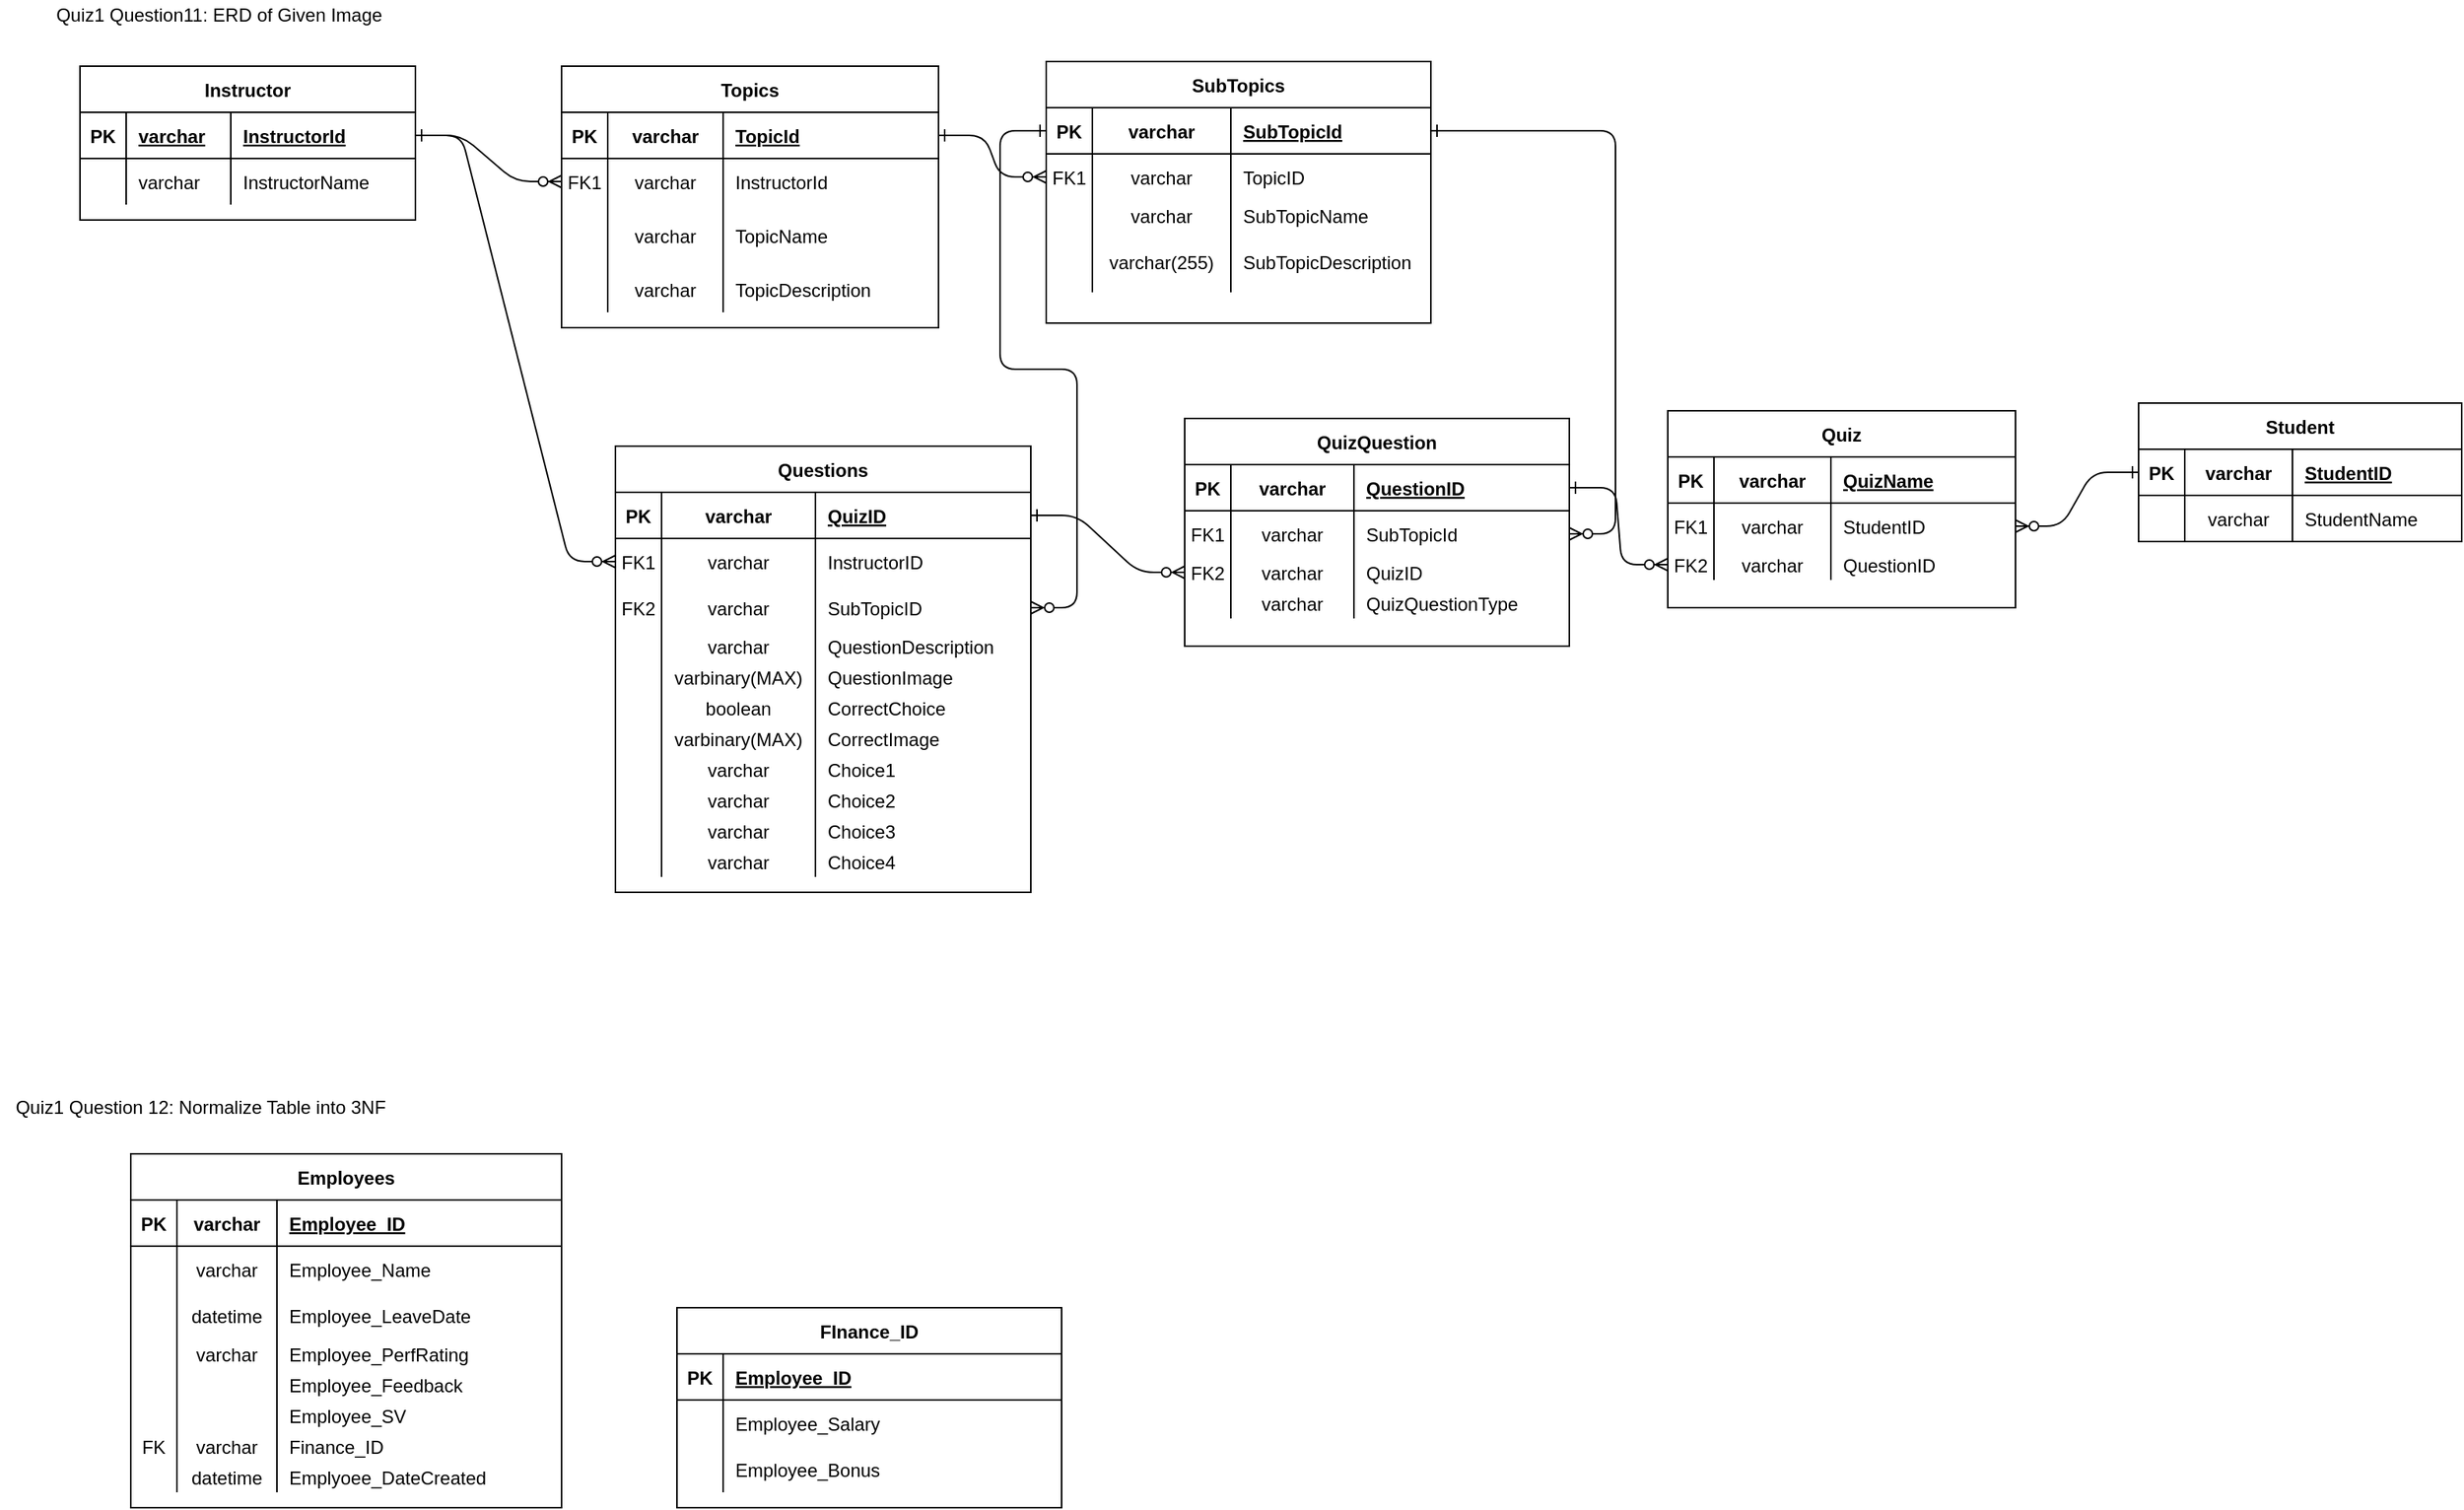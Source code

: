 <mxfile version="15.5.0" type="github">
  <diagram id="R2lEEEUBdFMjLlhIrx00" name="Page-1">
    <mxGraphModel dx="1955" dy="948" grid="1" gridSize="10" guides="1" tooltips="1" connect="1" arrows="1" fold="1" page="1" pageScale="1" pageWidth="850" pageHeight="1100" math="0" shadow="0" extFonts="Permanent Marker^https://fonts.googleapis.com/css?family=Permanent+Marker">
      <root>
        <mxCell id="0" />
        <mxCell id="1" parent="0" />
        <mxCell id="C-vyLk0tnHw3VtMMgP7b-1" value="" style="edgeStyle=entityRelationEdgeStyle;endArrow=ERzeroToMany;startArrow=ERone;endFill=1;startFill=0;" parent="1" source="C-vyLk0tnHw3VtMMgP7b-24" target="C-vyLk0tnHw3VtMMgP7b-6" edge="1">
          <mxGeometry width="100" height="100" relative="1" as="geometry">
            <mxPoint x="340" y="720" as="sourcePoint" />
            <mxPoint x="440" y="620" as="targetPoint" />
          </mxGeometry>
        </mxCell>
        <mxCell id="C-vyLk0tnHw3VtMMgP7b-12" value="" style="edgeStyle=entityRelationEdgeStyle;endArrow=ERzeroToMany;startArrow=ERone;endFill=1;startFill=0;" parent="1" source="C-vyLk0tnHw3VtMMgP7b-3" target="C-vyLk0tnHw3VtMMgP7b-17" edge="1">
          <mxGeometry width="100" height="100" relative="1" as="geometry">
            <mxPoint x="400" y="180" as="sourcePoint" />
            <mxPoint x="460" y="205" as="targetPoint" />
          </mxGeometry>
        </mxCell>
        <mxCell id="C-vyLk0tnHw3VtMMgP7b-2" value="Topics" style="shape=table;startSize=30;container=1;collapsible=1;childLayout=tableLayout;fixedRows=1;rowLines=0;fontStyle=1;align=center;resizeLast=1;" parent="1" vertex="1">
          <mxGeometry x="425" y="93" width="245" height="170" as="geometry" />
        </mxCell>
        <mxCell id="C-vyLk0tnHw3VtMMgP7b-3" value="" style="shape=partialRectangle;collapsible=0;dropTarget=0;pointerEvents=0;fillColor=none;points=[[0,0.5],[1,0.5]];portConstraint=eastwest;top=0;left=0;right=0;bottom=1;fontStyle=1" parent="C-vyLk0tnHw3VtMMgP7b-2" vertex="1">
          <mxGeometry y="30" width="245" height="30" as="geometry" />
        </mxCell>
        <mxCell id="C-vyLk0tnHw3VtMMgP7b-4" value="PK" style="shape=partialRectangle;overflow=hidden;connectable=0;fillColor=none;top=0;left=0;bottom=0;right=0;fontStyle=1;" parent="C-vyLk0tnHw3VtMMgP7b-3" vertex="1">
          <mxGeometry width="30" height="30" as="geometry">
            <mxRectangle width="30" height="30" as="alternateBounds" />
          </mxGeometry>
        </mxCell>
        <mxCell id="nIqSPUZSHaLcF8vntuZd-81" value="varchar" style="shape=partialRectangle;overflow=hidden;connectable=0;fillColor=none;top=0;left=0;bottom=0;right=0;fontStyle=1;" vertex="1" parent="C-vyLk0tnHw3VtMMgP7b-3">
          <mxGeometry x="30" width="75" height="30" as="geometry">
            <mxRectangle width="75" height="30" as="alternateBounds" />
          </mxGeometry>
        </mxCell>
        <mxCell id="C-vyLk0tnHw3VtMMgP7b-5" value="TopicId" style="shape=partialRectangle;overflow=hidden;connectable=0;fillColor=none;top=0;left=0;bottom=0;right=0;align=left;spacingLeft=6;fontStyle=5;" parent="C-vyLk0tnHw3VtMMgP7b-3" vertex="1">
          <mxGeometry x="105" width="140" height="30" as="geometry">
            <mxRectangle width="140" height="30" as="alternateBounds" />
          </mxGeometry>
        </mxCell>
        <mxCell id="C-vyLk0tnHw3VtMMgP7b-6" value="" style="shape=partialRectangle;collapsible=0;dropTarget=0;pointerEvents=0;fillColor=none;points=[[0,0.5],[1,0.5]];portConstraint=eastwest;top=0;left=0;right=0;bottom=0;" parent="C-vyLk0tnHw3VtMMgP7b-2" vertex="1">
          <mxGeometry y="60" width="245" height="30" as="geometry" />
        </mxCell>
        <mxCell id="C-vyLk0tnHw3VtMMgP7b-7" value="FK1" style="shape=partialRectangle;overflow=hidden;connectable=0;fillColor=none;top=0;left=0;bottom=0;right=0;" parent="C-vyLk0tnHw3VtMMgP7b-6" vertex="1">
          <mxGeometry width="30" height="30" as="geometry">
            <mxRectangle width="30" height="30" as="alternateBounds" />
          </mxGeometry>
        </mxCell>
        <mxCell id="nIqSPUZSHaLcF8vntuZd-82" value="varchar" style="shape=partialRectangle;overflow=hidden;connectable=0;fillColor=none;top=0;left=0;bottom=0;right=0;" vertex="1" parent="C-vyLk0tnHw3VtMMgP7b-6">
          <mxGeometry x="30" width="75" height="30" as="geometry">
            <mxRectangle width="75" height="30" as="alternateBounds" />
          </mxGeometry>
        </mxCell>
        <mxCell id="C-vyLk0tnHw3VtMMgP7b-8" value="InstructorId" style="shape=partialRectangle;overflow=hidden;connectable=0;fillColor=none;top=0;left=0;bottom=0;right=0;align=left;spacingLeft=6;" parent="C-vyLk0tnHw3VtMMgP7b-6" vertex="1">
          <mxGeometry x="105" width="140" height="30" as="geometry">
            <mxRectangle width="140" height="30" as="alternateBounds" />
          </mxGeometry>
        </mxCell>
        <mxCell id="C-vyLk0tnHw3VtMMgP7b-9" value="" style="shape=partialRectangle;collapsible=0;dropTarget=0;pointerEvents=0;fillColor=none;points=[[0,0.5],[1,0.5]];portConstraint=eastwest;top=0;left=0;right=0;bottom=0;" parent="C-vyLk0tnHw3VtMMgP7b-2" vertex="1">
          <mxGeometry y="90" width="245" height="40" as="geometry" />
        </mxCell>
        <mxCell id="C-vyLk0tnHw3VtMMgP7b-10" value="" style="shape=partialRectangle;overflow=hidden;connectable=0;fillColor=none;top=0;left=0;bottom=0;right=0;" parent="C-vyLk0tnHw3VtMMgP7b-9" vertex="1">
          <mxGeometry width="30" height="40" as="geometry">
            <mxRectangle width="30" height="40" as="alternateBounds" />
          </mxGeometry>
        </mxCell>
        <mxCell id="nIqSPUZSHaLcF8vntuZd-83" value="varchar" style="shape=partialRectangle;overflow=hidden;connectable=0;fillColor=none;top=0;left=0;bottom=0;right=0;" vertex="1" parent="C-vyLk0tnHw3VtMMgP7b-9">
          <mxGeometry x="30" width="75" height="40" as="geometry">
            <mxRectangle width="75" height="40" as="alternateBounds" />
          </mxGeometry>
        </mxCell>
        <mxCell id="C-vyLk0tnHw3VtMMgP7b-11" value="TopicName" style="shape=partialRectangle;overflow=hidden;connectable=0;fillColor=none;top=0;left=0;bottom=0;right=0;align=left;spacingLeft=6;" parent="C-vyLk0tnHw3VtMMgP7b-9" vertex="1">
          <mxGeometry x="105" width="140" height="40" as="geometry">
            <mxRectangle width="140" height="40" as="alternateBounds" />
          </mxGeometry>
        </mxCell>
        <mxCell id="PkNLQXMQKFSXZYDcJH0C-1" style="shape=partialRectangle;collapsible=0;dropTarget=0;pointerEvents=0;fillColor=none;points=[[0,0.5],[1,0.5]];portConstraint=eastwest;top=0;left=0;right=0;bottom=0;" parent="C-vyLk0tnHw3VtMMgP7b-2" vertex="1">
          <mxGeometry y="130" width="245" height="30" as="geometry" />
        </mxCell>
        <mxCell id="PkNLQXMQKFSXZYDcJH0C-2" style="shape=partialRectangle;overflow=hidden;connectable=0;fillColor=none;top=0;left=0;bottom=0;right=0;" parent="PkNLQXMQKFSXZYDcJH0C-1" vertex="1">
          <mxGeometry width="30" height="30" as="geometry">
            <mxRectangle width="30" height="30" as="alternateBounds" />
          </mxGeometry>
        </mxCell>
        <mxCell id="nIqSPUZSHaLcF8vntuZd-84" value="varchar" style="shape=partialRectangle;overflow=hidden;connectable=0;fillColor=none;top=0;left=0;bottom=0;right=0;" vertex="1" parent="PkNLQXMQKFSXZYDcJH0C-1">
          <mxGeometry x="30" width="75" height="30" as="geometry">
            <mxRectangle width="75" height="30" as="alternateBounds" />
          </mxGeometry>
        </mxCell>
        <mxCell id="PkNLQXMQKFSXZYDcJH0C-3" value="TopicDescription" style="shape=partialRectangle;overflow=hidden;connectable=0;fillColor=none;top=0;left=0;bottom=0;right=0;align=left;spacingLeft=6;" parent="PkNLQXMQKFSXZYDcJH0C-1" vertex="1">
          <mxGeometry x="105" width="140" height="30" as="geometry">
            <mxRectangle width="140" height="30" as="alternateBounds" />
          </mxGeometry>
        </mxCell>
        <mxCell id="C-vyLk0tnHw3VtMMgP7b-13" value="SubTopics" style="shape=table;startSize=30;container=1;collapsible=1;childLayout=tableLayout;fixedRows=1;rowLines=0;fontStyle=1;align=center;resizeLast=1;" parent="1" vertex="1">
          <mxGeometry x="740" y="90" width="250" height="170" as="geometry" />
        </mxCell>
        <mxCell id="C-vyLk0tnHw3VtMMgP7b-14" value="" style="shape=partialRectangle;collapsible=0;dropTarget=0;pointerEvents=0;fillColor=none;points=[[0,0.5],[1,0.5]];portConstraint=eastwest;top=0;left=0;right=0;bottom=1;" parent="C-vyLk0tnHw3VtMMgP7b-13" vertex="1">
          <mxGeometry y="30" width="250" height="30" as="geometry" />
        </mxCell>
        <mxCell id="C-vyLk0tnHw3VtMMgP7b-15" value="PK" style="shape=partialRectangle;overflow=hidden;connectable=0;fillColor=none;top=0;left=0;bottom=0;right=0;fontStyle=1;" parent="C-vyLk0tnHw3VtMMgP7b-14" vertex="1">
          <mxGeometry width="30" height="30" as="geometry">
            <mxRectangle width="30" height="30" as="alternateBounds" />
          </mxGeometry>
        </mxCell>
        <mxCell id="nIqSPUZSHaLcF8vntuZd-106" value="varchar" style="shape=partialRectangle;overflow=hidden;connectable=0;fillColor=none;top=0;left=0;bottom=0;right=0;fontStyle=1;" vertex="1" parent="C-vyLk0tnHw3VtMMgP7b-14">
          <mxGeometry x="30" width="90" height="30" as="geometry">
            <mxRectangle width="90" height="30" as="alternateBounds" />
          </mxGeometry>
        </mxCell>
        <mxCell id="C-vyLk0tnHw3VtMMgP7b-16" value="SubTopicId" style="shape=partialRectangle;overflow=hidden;connectable=0;fillColor=none;top=0;left=0;bottom=0;right=0;align=left;spacingLeft=6;fontStyle=5;" parent="C-vyLk0tnHw3VtMMgP7b-14" vertex="1">
          <mxGeometry x="120" width="130" height="30" as="geometry">
            <mxRectangle width="130" height="30" as="alternateBounds" />
          </mxGeometry>
        </mxCell>
        <mxCell id="C-vyLk0tnHw3VtMMgP7b-17" value="" style="shape=partialRectangle;collapsible=0;dropTarget=0;pointerEvents=0;fillColor=none;points=[[0,0.5],[1,0.5]];portConstraint=eastwest;top=0;left=0;right=0;bottom=0;" parent="C-vyLk0tnHw3VtMMgP7b-13" vertex="1">
          <mxGeometry y="60" width="250" height="30" as="geometry" />
        </mxCell>
        <mxCell id="C-vyLk0tnHw3VtMMgP7b-18" value="FK1" style="shape=partialRectangle;overflow=hidden;connectable=0;fillColor=none;top=0;left=0;bottom=0;right=0;" parent="C-vyLk0tnHw3VtMMgP7b-17" vertex="1">
          <mxGeometry width="30" height="30" as="geometry">
            <mxRectangle width="30" height="30" as="alternateBounds" />
          </mxGeometry>
        </mxCell>
        <mxCell id="nIqSPUZSHaLcF8vntuZd-107" value="varchar" style="shape=partialRectangle;overflow=hidden;connectable=0;fillColor=none;top=0;left=0;bottom=0;right=0;" vertex="1" parent="C-vyLk0tnHw3VtMMgP7b-17">
          <mxGeometry x="30" width="90" height="30" as="geometry">
            <mxRectangle width="90" height="30" as="alternateBounds" />
          </mxGeometry>
        </mxCell>
        <mxCell id="C-vyLk0tnHw3VtMMgP7b-19" value="TopicID" style="shape=partialRectangle;overflow=hidden;connectable=0;fillColor=none;top=0;left=0;bottom=0;right=0;align=left;spacingLeft=6;" parent="C-vyLk0tnHw3VtMMgP7b-17" vertex="1">
          <mxGeometry x="120" width="130" height="30" as="geometry">
            <mxRectangle width="130" height="30" as="alternateBounds" />
          </mxGeometry>
        </mxCell>
        <mxCell id="C-vyLk0tnHw3VtMMgP7b-20" value="" style="shape=partialRectangle;collapsible=0;dropTarget=0;pointerEvents=0;fillColor=none;points=[[0,0.5],[1,0.5]];portConstraint=eastwest;top=0;left=0;right=0;bottom=0;" parent="C-vyLk0tnHw3VtMMgP7b-13" vertex="1">
          <mxGeometry y="90" width="250" height="20" as="geometry" />
        </mxCell>
        <mxCell id="C-vyLk0tnHw3VtMMgP7b-21" value="" style="shape=partialRectangle;overflow=hidden;connectable=0;fillColor=none;top=0;left=0;bottom=0;right=0;" parent="C-vyLk0tnHw3VtMMgP7b-20" vertex="1">
          <mxGeometry width="30" height="20" as="geometry">
            <mxRectangle width="30" height="20" as="alternateBounds" />
          </mxGeometry>
        </mxCell>
        <mxCell id="nIqSPUZSHaLcF8vntuZd-108" value="varchar" style="shape=partialRectangle;overflow=hidden;connectable=0;fillColor=none;top=0;left=0;bottom=0;right=0;" vertex="1" parent="C-vyLk0tnHw3VtMMgP7b-20">
          <mxGeometry x="30" width="90" height="20" as="geometry">
            <mxRectangle width="90" height="20" as="alternateBounds" />
          </mxGeometry>
        </mxCell>
        <mxCell id="C-vyLk0tnHw3VtMMgP7b-22" value="SubTopicName" style="shape=partialRectangle;overflow=hidden;connectable=0;fillColor=none;top=0;left=0;bottom=0;right=0;align=left;spacingLeft=6;" parent="C-vyLk0tnHw3VtMMgP7b-20" vertex="1">
          <mxGeometry x="120" width="130" height="20" as="geometry">
            <mxRectangle width="130" height="20" as="alternateBounds" />
          </mxGeometry>
        </mxCell>
        <mxCell id="PkNLQXMQKFSXZYDcJH0C-4" style="shape=partialRectangle;collapsible=0;dropTarget=0;pointerEvents=0;fillColor=none;points=[[0,0.5],[1,0.5]];portConstraint=eastwest;top=0;left=0;right=0;bottom=0;" parent="C-vyLk0tnHw3VtMMgP7b-13" vertex="1">
          <mxGeometry y="110" width="250" height="40" as="geometry" />
        </mxCell>
        <mxCell id="PkNLQXMQKFSXZYDcJH0C-5" style="shape=partialRectangle;overflow=hidden;connectable=0;fillColor=none;top=0;left=0;bottom=0;right=0;" parent="PkNLQXMQKFSXZYDcJH0C-4" vertex="1">
          <mxGeometry width="30" height="40" as="geometry">
            <mxRectangle width="30" height="40" as="alternateBounds" />
          </mxGeometry>
        </mxCell>
        <mxCell id="nIqSPUZSHaLcF8vntuZd-109" value="varchar(255)" style="shape=partialRectangle;overflow=hidden;connectable=0;fillColor=none;top=0;left=0;bottom=0;right=0;" vertex="1" parent="PkNLQXMQKFSXZYDcJH0C-4">
          <mxGeometry x="30" width="90" height="40" as="geometry">
            <mxRectangle width="90" height="40" as="alternateBounds" />
          </mxGeometry>
        </mxCell>
        <mxCell id="PkNLQXMQKFSXZYDcJH0C-6" value="SubTopicDescription" style="shape=partialRectangle;overflow=hidden;connectable=0;fillColor=none;top=0;left=0;bottom=0;right=0;align=left;spacingLeft=6;" parent="PkNLQXMQKFSXZYDcJH0C-4" vertex="1">
          <mxGeometry x="120" width="130" height="40" as="geometry">
            <mxRectangle width="130" height="40" as="alternateBounds" />
          </mxGeometry>
        </mxCell>
        <mxCell id="C-vyLk0tnHw3VtMMgP7b-23" value="Instructor" style="shape=table;startSize=30;container=1;collapsible=1;childLayout=tableLayout;fixedRows=1;rowLines=0;fontStyle=1;align=center;resizeLast=1;" parent="1" vertex="1">
          <mxGeometry x="112" y="93" width="218" height="100" as="geometry" />
        </mxCell>
        <mxCell id="C-vyLk0tnHw3VtMMgP7b-24" value="" style="shape=partialRectangle;collapsible=0;dropTarget=0;pointerEvents=0;fillColor=none;points=[[0,0.5],[1,0.5]];portConstraint=eastwest;top=0;left=0;right=0;bottom=1;" parent="C-vyLk0tnHw3VtMMgP7b-23" vertex="1">
          <mxGeometry y="30" width="218" height="30" as="geometry" />
        </mxCell>
        <mxCell id="C-vyLk0tnHw3VtMMgP7b-25" value="PK" style="shape=partialRectangle;overflow=hidden;connectable=0;fillColor=none;top=0;left=0;bottom=0;right=0;fontStyle=1;" parent="C-vyLk0tnHw3VtMMgP7b-24" vertex="1">
          <mxGeometry width="30" height="30" as="geometry">
            <mxRectangle width="30" height="30" as="alternateBounds" />
          </mxGeometry>
        </mxCell>
        <mxCell id="nIqSPUZSHaLcF8vntuZd-75" value="varchar" style="shape=partialRectangle;overflow=hidden;connectable=0;fillColor=none;top=0;left=0;bottom=0;right=0;align=left;spacingLeft=6;fontStyle=5;" vertex="1" parent="C-vyLk0tnHw3VtMMgP7b-24">
          <mxGeometry x="30" width="68" height="30" as="geometry">
            <mxRectangle width="68" height="30" as="alternateBounds" />
          </mxGeometry>
        </mxCell>
        <mxCell id="C-vyLk0tnHw3VtMMgP7b-26" value="InstructorId" style="shape=partialRectangle;overflow=hidden;connectable=0;fillColor=none;top=0;left=0;bottom=0;right=0;align=left;spacingLeft=6;fontStyle=5;" parent="C-vyLk0tnHw3VtMMgP7b-24" vertex="1">
          <mxGeometry x="98" width="120" height="30" as="geometry">
            <mxRectangle width="120" height="30" as="alternateBounds" />
          </mxGeometry>
        </mxCell>
        <mxCell id="C-vyLk0tnHw3VtMMgP7b-27" value="" style="shape=partialRectangle;collapsible=0;dropTarget=0;pointerEvents=0;fillColor=none;points=[[0,0.5],[1,0.5]];portConstraint=eastwest;top=0;left=0;right=0;bottom=0;" parent="C-vyLk0tnHw3VtMMgP7b-23" vertex="1">
          <mxGeometry y="60" width="218" height="30" as="geometry" />
        </mxCell>
        <mxCell id="C-vyLk0tnHw3VtMMgP7b-28" value="" style="shape=partialRectangle;overflow=hidden;connectable=0;fillColor=none;top=0;left=0;bottom=0;right=0;" parent="C-vyLk0tnHw3VtMMgP7b-27" vertex="1">
          <mxGeometry width="30" height="30" as="geometry">
            <mxRectangle width="30" height="30" as="alternateBounds" />
          </mxGeometry>
        </mxCell>
        <mxCell id="nIqSPUZSHaLcF8vntuZd-76" value="varchar" style="shape=partialRectangle;overflow=hidden;connectable=0;fillColor=none;top=0;left=0;bottom=0;right=0;align=left;spacingLeft=6;" vertex="1" parent="C-vyLk0tnHw3VtMMgP7b-27">
          <mxGeometry x="30" width="68" height="30" as="geometry">
            <mxRectangle width="68" height="30" as="alternateBounds" />
          </mxGeometry>
        </mxCell>
        <mxCell id="C-vyLk0tnHw3VtMMgP7b-29" value="InstructorName" style="shape=partialRectangle;overflow=hidden;connectable=0;fillColor=none;top=0;left=0;bottom=0;right=0;align=left;spacingLeft=6;" parent="C-vyLk0tnHw3VtMMgP7b-27" vertex="1">
          <mxGeometry x="98" width="120" height="30" as="geometry">
            <mxRectangle width="120" height="30" as="alternateBounds" />
          </mxGeometry>
        </mxCell>
        <mxCell id="PkNLQXMQKFSXZYDcJH0C-7" value="Questions" style="shape=table;startSize=30;container=1;collapsible=1;childLayout=tableLayout;fixedRows=1;rowLines=0;fontStyle=1;align=center;resizeLast=1;" parent="1" vertex="1">
          <mxGeometry x="460" y="340" width="270" height="290" as="geometry" />
        </mxCell>
        <mxCell id="PkNLQXMQKFSXZYDcJH0C-8" value="" style="shape=partialRectangle;collapsible=0;dropTarget=0;pointerEvents=0;fillColor=none;points=[[0,0.5],[1,0.5]];portConstraint=eastwest;top=0;left=0;right=0;bottom=1;" parent="PkNLQXMQKFSXZYDcJH0C-7" vertex="1">
          <mxGeometry y="30" width="270" height="30" as="geometry" />
        </mxCell>
        <mxCell id="PkNLQXMQKFSXZYDcJH0C-9" value="PK" style="shape=partialRectangle;overflow=hidden;connectable=0;fillColor=none;top=0;left=0;bottom=0;right=0;fontStyle=1;" parent="PkNLQXMQKFSXZYDcJH0C-8" vertex="1">
          <mxGeometry width="30" height="30" as="geometry">
            <mxRectangle width="30" height="30" as="alternateBounds" />
          </mxGeometry>
        </mxCell>
        <mxCell id="nIqSPUZSHaLcF8vntuZd-85" value="varchar" style="shape=partialRectangle;overflow=hidden;connectable=0;fillColor=none;top=0;left=0;bottom=0;right=0;fontStyle=1;" vertex="1" parent="PkNLQXMQKFSXZYDcJH0C-8">
          <mxGeometry x="30" width="100" height="30" as="geometry">
            <mxRectangle width="100" height="30" as="alternateBounds" />
          </mxGeometry>
        </mxCell>
        <mxCell id="PkNLQXMQKFSXZYDcJH0C-10" value="QuizID" style="shape=partialRectangle;overflow=hidden;connectable=0;fillColor=none;top=0;left=0;bottom=0;right=0;align=left;spacingLeft=6;fontStyle=5;" parent="PkNLQXMQKFSXZYDcJH0C-8" vertex="1">
          <mxGeometry x="130" width="140" height="30" as="geometry">
            <mxRectangle width="140" height="30" as="alternateBounds" />
          </mxGeometry>
        </mxCell>
        <mxCell id="PkNLQXMQKFSXZYDcJH0C-11" value="" style="shape=partialRectangle;collapsible=0;dropTarget=0;pointerEvents=0;fillColor=none;points=[[0,0.5],[1,0.5]];portConstraint=eastwest;top=0;left=0;right=0;bottom=0;" parent="PkNLQXMQKFSXZYDcJH0C-7" vertex="1">
          <mxGeometry y="60" width="270" height="30" as="geometry" />
        </mxCell>
        <mxCell id="PkNLQXMQKFSXZYDcJH0C-12" value="FK1" style="shape=partialRectangle;overflow=hidden;connectable=0;fillColor=none;top=0;left=0;bottom=0;right=0;" parent="PkNLQXMQKFSXZYDcJH0C-11" vertex="1">
          <mxGeometry width="30" height="30" as="geometry">
            <mxRectangle width="30" height="30" as="alternateBounds" />
          </mxGeometry>
        </mxCell>
        <mxCell id="nIqSPUZSHaLcF8vntuZd-86" value="varchar" style="shape=partialRectangle;overflow=hidden;connectable=0;fillColor=none;top=0;left=0;bottom=0;right=0;" vertex="1" parent="PkNLQXMQKFSXZYDcJH0C-11">
          <mxGeometry x="30" width="100" height="30" as="geometry">
            <mxRectangle width="100" height="30" as="alternateBounds" />
          </mxGeometry>
        </mxCell>
        <mxCell id="PkNLQXMQKFSXZYDcJH0C-13" value="InstructorID" style="shape=partialRectangle;overflow=hidden;connectable=0;fillColor=none;top=0;left=0;bottom=0;right=0;align=left;spacingLeft=6;" parent="PkNLQXMQKFSXZYDcJH0C-11" vertex="1">
          <mxGeometry x="130" width="140" height="30" as="geometry">
            <mxRectangle width="140" height="30" as="alternateBounds" />
          </mxGeometry>
        </mxCell>
        <mxCell id="PkNLQXMQKFSXZYDcJH0C-14" value="" style="shape=partialRectangle;collapsible=0;dropTarget=0;pointerEvents=0;fillColor=none;points=[[0,0.5],[1,0.5]];portConstraint=eastwest;top=0;left=0;right=0;bottom=0;" parent="PkNLQXMQKFSXZYDcJH0C-7" vertex="1">
          <mxGeometry y="90" width="270" height="30" as="geometry" />
        </mxCell>
        <mxCell id="PkNLQXMQKFSXZYDcJH0C-15" value="" style="shape=partialRectangle;overflow=hidden;connectable=0;fillColor=none;top=0;left=0;bottom=0;right=0;" parent="PkNLQXMQKFSXZYDcJH0C-14" vertex="1">
          <mxGeometry width="30" height="30" as="geometry">
            <mxRectangle width="30" height="30" as="alternateBounds" />
          </mxGeometry>
        </mxCell>
        <mxCell id="nIqSPUZSHaLcF8vntuZd-87" value="varchar" style="shape=partialRectangle;overflow=hidden;connectable=0;fillColor=none;top=0;left=0;bottom=0;right=0;" vertex="1" parent="PkNLQXMQKFSXZYDcJH0C-14">
          <mxGeometry x="30" width="100" height="30" as="geometry">
            <mxRectangle width="100" height="30" as="alternateBounds" />
          </mxGeometry>
        </mxCell>
        <mxCell id="PkNLQXMQKFSXZYDcJH0C-16" value="SubTopicID" style="shape=partialRectangle;overflow=hidden;connectable=0;fillColor=none;top=0;left=0;bottom=0;right=0;align=left;spacingLeft=6;" parent="PkNLQXMQKFSXZYDcJH0C-14" vertex="1">
          <mxGeometry x="130" width="140" height="30" as="geometry">
            <mxRectangle width="140" height="30" as="alternateBounds" />
          </mxGeometry>
        </mxCell>
        <mxCell id="PkNLQXMQKFSXZYDcJH0C-17" style="shape=partialRectangle;collapsible=0;dropTarget=0;pointerEvents=0;fillColor=none;points=[[0,0.5],[1,0.5]];portConstraint=eastwest;top=0;left=0;right=0;bottom=0;" parent="PkNLQXMQKFSXZYDcJH0C-7" vertex="1">
          <mxGeometry y="120" width="270" height="20" as="geometry" />
        </mxCell>
        <mxCell id="PkNLQXMQKFSXZYDcJH0C-18" style="shape=partialRectangle;overflow=hidden;connectable=0;fillColor=none;top=0;left=0;bottom=0;right=0;" parent="PkNLQXMQKFSXZYDcJH0C-17" vertex="1">
          <mxGeometry width="30" height="20" as="geometry">
            <mxRectangle width="30" height="20" as="alternateBounds" />
          </mxGeometry>
        </mxCell>
        <mxCell id="nIqSPUZSHaLcF8vntuZd-88" value="varchar" style="shape=partialRectangle;overflow=hidden;connectable=0;fillColor=none;top=0;left=0;bottom=0;right=0;" vertex="1" parent="PkNLQXMQKFSXZYDcJH0C-17">
          <mxGeometry x="30" width="100" height="20" as="geometry">
            <mxRectangle width="100" height="20" as="alternateBounds" />
          </mxGeometry>
        </mxCell>
        <mxCell id="PkNLQXMQKFSXZYDcJH0C-19" value="QuestionDescription" style="shape=partialRectangle;overflow=hidden;connectable=0;fillColor=none;top=0;left=0;bottom=0;right=0;align=left;spacingLeft=6;" parent="PkNLQXMQKFSXZYDcJH0C-17" vertex="1">
          <mxGeometry x="130" width="140" height="20" as="geometry">
            <mxRectangle width="140" height="20" as="alternateBounds" />
          </mxGeometry>
        </mxCell>
        <mxCell id="PkNLQXMQKFSXZYDcJH0C-41" style="shape=partialRectangle;collapsible=0;dropTarget=0;pointerEvents=0;fillColor=none;points=[[0,0.5],[1,0.5]];portConstraint=eastwest;top=0;left=0;right=0;bottom=0;" parent="PkNLQXMQKFSXZYDcJH0C-7" vertex="1">
          <mxGeometry y="140" width="270" height="20" as="geometry" />
        </mxCell>
        <mxCell id="PkNLQXMQKFSXZYDcJH0C-42" style="shape=partialRectangle;overflow=hidden;connectable=0;fillColor=none;top=0;left=0;bottom=0;right=0;" parent="PkNLQXMQKFSXZYDcJH0C-41" vertex="1">
          <mxGeometry width="30" height="20" as="geometry">
            <mxRectangle width="30" height="20" as="alternateBounds" />
          </mxGeometry>
        </mxCell>
        <mxCell id="nIqSPUZSHaLcF8vntuZd-89" value="varbinary(MAX)" style="shape=partialRectangle;overflow=hidden;connectable=0;fillColor=none;top=0;left=0;bottom=0;right=0;" vertex="1" parent="PkNLQXMQKFSXZYDcJH0C-41">
          <mxGeometry x="30" width="100" height="20" as="geometry">
            <mxRectangle width="100" height="20" as="alternateBounds" />
          </mxGeometry>
        </mxCell>
        <mxCell id="PkNLQXMQKFSXZYDcJH0C-43" value="QuestionImage" style="shape=partialRectangle;overflow=hidden;connectable=0;fillColor=none;top=0;left=0;bottom=0;right=0;align=left;spacingLeft=6;" parent="PkNLQXMQKFSXZYDcJH0C-41" vertex="1">
          <mxGeometry x="130" width="140" height="20" as="geometry">
            <mxRectangle width="140" height="20" as="alternateBounds" />
          </mxGeometry>
        </mxCell>
        <mxCell id="PkNLQXMQKFSXZYDcJH0C-36" style="shape=partialRectangle;collapsible=0;dropTarget=0;pointerEvents=0;fillColor=none;points=[[0,0.5],[1,0.5]];portConstraint=eastwest;top=0;left=0;right=0;bottom=0;" parent="PkNLQXMQKFSXZYDcJH0C-7" vertex="1">
          <mxGeometry y="160" width="270" height="20" as="geometry" />
        </mxCell>
        <mxCell id="PkNLQXMQKFSXZYDcJH0C-37" style="shape=partialRectangle;overflow=hidden;connectable=0;fillColor=none;top=0;left=0;bottom=0;right=0;" parent="PkNLQXMQKFSXZYDcJH0C-36" vertex="1">
          <mxGeometry width="30" height="20" as="geometry">
            <mxRectangle width="30" height="20" as="alternateBounds" />
          </mxGeometry>
        </mxCell>
        <mxCell id="nIqSPUZSHaLcF8vntuZd-90" value="boolean" style="shape=partialRectangle;overflow=hidden;connectable=0;fillColor=none;top=0;left=0;bottom=0;right=0;" vertex="1" parent="PkNLQXMQKFSXZYDcJH0C-36">
          <mxGeometry x="30" width="100" height="20" as="geometry">
            <mxRectangle width="100" height="20" as="alternateBounds" />
          </mxGeometry>
        </mxCell>
        <mxCell id="PkNLQXMQKFSXZYDcJH0C-38" value="CorrectChoice" style="shape=partialRectangle;overflow=hidden;connectable=0;fillColor=none;top=0;left=0;bottom=0;right=0;align=left;spacingLeft=6;" parent="PkNLQXMQKFSXZYDcJH0C-36" vertex="1">
          <mxGeometry x="130" width="140" height="20" as="geometry">
            <mxRectangle width="140" height="20" as="alternateBounds" />
          </mxGeometry>
        </mxCell>
        <mxCell id="PkNLQXMQKFSXZYDcJH0C-44" style="shape=partialRectangle;collapsible=0;dropTarget=0;pointerEvents=0;fillColor=none;points=[[0,0.5],[1,0.5]];portConstraint=eastwest;top=0;left=0;right=0;bottom=0;" parent="PkNLQXMQKFSXZYDcJH0C-7" vertex="1">
          <mxGeometry y="180" width="270" height="20" as="geometry" />
        </mxCell>
        <mxCell id="PkNLQXMQKFSXZYDcJH0C-45" style="shape=partialRectangle;overflow=hidden;connectable=0;fillColor=none;top=0;left=0;bottom=0;right=0;" parent="PkNLQXMQKFSXZYDcJH0C-44" vertex="1">
          <mxGeometry width="30" height="20" as="geometry">
            <mxRectangle width="30" height="20" as="alternateBounds" />
          </mxGeometry>
        </mxCell>
        <mxCell id="nIqSPUZSHaLcF8vntuZd-91" value="varbinary(MAX)" style="shape=partialRectangle;overflow=hidden;connectable=0;fillColor=none;top=0;left=0;bottom=0;right=0;" vertex="1" parent="PkNLQXMQKFSXZYDcJH0C-44">
          <mxGeometry x="30" width="100" height="20" as="geometry">
            <mxRectangle width="100" height="20" as="alternateBounds" />
          </mxGeometry>
        </mxCell>
        <mxCell id="PkNLQXMQKFSXZYDcJH0C-46" value="CorrectImage" style="shape=partialRectangle;overflow=hidden;connectable=0;fillColor=none;top=0;left=0;bottom=0;right=0;align=left;spacingLeft=6;" parent="PkNLQXMQKFSXZYDcJH0C-44" vertex="1">
          <mxGeometry x="130" width="140" height="20" as="geometry">
            <mxRectangle width="140" height="20" as="alternateBounds" />
          </mxGeometry>
        </mxCell>
        <mxCell id="PkNLQXMQKFSXZYDcJH0C-47" style="shape=partialRectangle;collapsible=0;dropTarget=0;pointerEvents=0;fillColor=none;points=[[0,0.5],[1,0.5]];portConstraint=eastwest;top=0;left=0;right=0;bottom=0;" parent="PkNLQXMQKFSXZYDcJH0C-7" vertex="1">
          <mxGeometry y="200" width="270" height="20" as="geometry" />
        </mxCell>
        <mxCell id="PkNLQXMQKFSXZYDcJH0C-48" style="shape=partialRectangle;overflow=hidden;connectable=0;fillColor=none;top=0;left=0;bottom=0;right=0;" parent="PkNLQXMQKFSXZYDcJH0C-47" vertex="1">
          <mxGeometry width="30" height="20" as="geometry">
            <mxRectangle width="30" height="20" as="alternateBounds" />
          </mxGeometry>
        </mxCell>
        <mxCell id="nIqSPUZSHaLcF8vntuZd-92" value="varchar" style="shape=partialRectangle;overflow=hidden;connectable=0;fillColor=none;top=0;left=0;bottom=0;right=0;" vertex="1" parent="PkNLQXMQKFSXZYDcJH0C-47">
          <mxGeometry x="30" width="100" height="20" as="geometry">
            <mxRectangle width="100" height="20" as="alternateBounds" />
          </mxGeometry>
        </mxCell>
        <mxCell id="PkNLQXMQKFSXZYDcJH0C-49" value="Choice1" style="shape=partialRectangle;overflow=hidden;connectable=0;fillColor=none;top=0;left=0;bottom=0;right=0;align=left;spacingLeft=6;" parent="PkNLQXMQKFSXZYDcJH0C-47" vertex="1">
          <mxGeometry x="130" width="140" height="20" as="geometry">
            <mxRectangle width="140" height="20" as="alternateBounds" />
          </mxGeometry>
        </mxCell>
        <mxCell id="PkNLQXMQKFSXZYDcJH0C-50" style="shape=partialRectangle;collapsible=0;dropTarget=0;pointerEvents=0;fillColor=none;points=[[0,0.5],[1,0.5]];portConstraint=eastwest;top=0;left=0;right=0;bottom=0;" parent="PkNLQXMQKFSXZYDcJH0C-7" vertex="1">
          <mxGeometry y="220" width="270" height="20" as="geometry" />
        </mxCell>
        <mxCell id="PkNLQXMQKFSXZYDcJH0C-51" style="shape=partialRectangle;overflow=hidden;connectable=0;fillColor=none;top=0;left=0;bottom=0;right=0;" parent="PkNLQXMQKFSXZYDcJH0C-50" vertex="1">
          <mxGeometry width="30" height="20" as="geometry">
            <mxRectangle width="30" height="20" as="alternateBounds" />
          </mxGeometry>
        </mxCell>
        <mxCell id="nIqSPUZSHaLcF8vntuZd-93" value="varchar" style="shape=partialRectangle;overflow=hidden;connectable=0;fillColor=none;top=0;left=0;bottom=0;right=0;" vertex="1" parent="PkNLQXMQKFSXZYDcJH0C-50">
          <mxGeometry x="30" width="100" height="20" as="geometry">
            <mxRectangle width="100" height="20" as="alternateBounds" />
          </mxGeometry>
        </mxCell>
        <mxCell id="PkNLQXMQKFSXZYDcJH0C-52" value="Choice2" style="shape=partialRectangle;overflow=hidden;connectable=0;fillColor=none;top=0;left=0;bottom=0;right=0;align=left;spacingLeft=6;" parent="PkNLQXMQKFSXZYDcJH0C-50" vertex="1">
          <mxGeometry x="130" width="140" height="20" as="geometry">
            <mxRectangle width="140" height="20" as="alternateBounds" />
          </mxGeometry>
        </mxCell>
        <mxCell id="PkNLQXMQKFSXZYDcJH0C-53" style="shape=partialRectangle;collapsible=0;dropTarget=0;pointerEvents=0;fillColor=none;points=[[0,0.5],[1,0.5]];portConstraint=eastwest;top=0;left=0;right=0;bottom=0;" parent="PkNLQXMQKFSXZYDcJH0C-7" vertex="1">
          <mxGeometry y="240" width="270" height="20" as="geometry" />
        </mxCell>
        <mxCell id="PkNLQXMQKFSXZYDcJH0C-54" style="shape=partialRectangle;overflow=hidden;connectable=0;fillColor=none;top=0;left=0;bottom=0;right=0;" parent="PkNLQXMQKFSXZYDcJH0C-53" vertex="1">
          <mxGeometry width="30" height="20" as="geometry">
            <mxRectangle width="30" height="20" as="alternateBounds" />
          </mxGeometry>
        </mxCell>
        <mxCell id="nIqSPUZSHaLcF8vntuZd-94" value="varchar" style="shape=partialRectangle;overflow=hidden;connectable=0;fillColor=none;top=0;left=0;bottom=0;right=0;" vertex="1" parent="PkNLQXMQKFSXZYDcJH0C-53">
          <mxGeometry x="30" width="100" height="20" as="geometry">
            <mxRectangle width="100" height="20" as="alternateBounds" />
          </mxGeometry>
        </mxCell>
        <mxCell id="PkNLQXMQKFSXZYDcJH0C-55" value="Choice3" style="shape=partialRectangle;overflow=hidden;connectable=0;fillColor=none;top=0;left=0;bottom=0;right=0;align=left;spacingLeft=6;" parent="PkNLQXMQKFSXZYDcJH0C-53" vertex="1">
          <mxGeometry x="130" width="140" height="20" as="geometry">
            <mxRectangle width="140" height="20" as="alternateBounds" />
          </mxGeometry>
        </mxCell>
        <mxCell id="nIqSPUZSHaLcF8vntuZd-95" style="shape=partialRectangle;collapsible=0;dropTarget=0;pointerEvents=0;fillColor=none;points=[[0,0.5],[1,0.5]];portConstraint=eastwest;top=0;left=0;right=0;bottom=0;" vertex="1" parent="PkNLQXMQKFSXZYDcJH0C-7">
          <mxGeometry y="260" width="270" height="20" as="geometry" />
        </mxCell>
        <mxCell id="nIqSPUZSHaLcF8vntuZd-96" style="shape=partialRectangle;overflow=hidden;connectable=0;fillColor=none;top=0;left=0;bottom=0;right=0;" vertex="1" parent="nIqSPUZSHaLcF8vntuZd-95">
          <mxGeometry width="30" height="20" as="geometry">
            <mxRectangle width="30" height="20" as="alternateBounds" />
          </mxGeometry>
        </mxCell>
        <mxCell id="nIqSPUZSHaLcF8vntuZd-97" value="varchar" style="shape=partialRectangle;overflow=hidden;connectable=0;fillColor=none;top=0;left=0;bottom=0;right=0;" vertex="1" parent="nIqSPUZSHaLcF8vntuZd-95">
          <mxGeometry x="30" width="100" height="20" as="geometry">
            <mxRectangle width="100" height="20" as="alternateBounds" />
          </mxGeometry>
        </mxCell>
        <mxCell id="nIqSPUZSHaLcF8vntuZd-98" value="Choice4" style="shape=partialRectangle;overflow=hidden;connectable=0;fillColor=none;top=0;left=0;bottom=0;right=0;align=left;spacingLeft=6;" vertex="1" parent="nIqSPUZSHaLcF8vntuZd-95">
          <mxGeometry x="130" width="140" height="20" as="geometry">
            <mxRectangle width="140" height="20" as="alternateBounds" />
          </mxGeometry>
        </mxCell>
        <mxCell id="PkNLQXMQKFSXZYDcJH0C-20" value="" style="edgeStyle=entityRelationEdgeStyle;endArrow=ERzeroToMany;startArrow=ERone;endFill=1;startFill=0;exitX=1;exitY=0.5;exitDx=0;exitDy=0;entryX=0;entryY=0.5;entryDx=0;entryDy=0;" parent="1" source="C-vyLk0tnHw3VtMMgP7b-24" target="PkNLQXMQKFSXZYDcJH0C-11" edge="1">
          <mxGeometry width="100" height="100" relative="1" as="geometry">
            <mxPoint x="380" y="175" as="sourcePoint" />
            <mxPoint x="435" y="175" as="targetPoint" />
          </mxGeometry>
        </mxCell>
        <mxCell id="PkNLQXMQKFSXZYDcJH0C-21" value="" style="edgeStyle=entityRelationEdgeStyle;endArrow=ERzeroToMany;startArrow=ERone;endFill=1;startFill=0;entryX=1;entryY=0.5;entryDx=0;entryDy=0;exitX=0;exitY=0.5;exitDx=0;exitDy=0;" parent="1" source="C-vyLk0tnHw3VtMMgP7b-14" target="PkNLQXMQKFSXZYDcJH0C-14" edge="1">
          <mxGeometry width="100" height="100" relative="1" as="geometry">
            <mxPoint x="360" y="420" as="sourcePoint" />
            <mxPoint x="425" y="450" as="targetPoint" />
          </mxGeometry>
        </mxCell>
        <mxCell id="PkNLQXMQKFSXZYDcJH0C-22" value="FK2" style="shape=partialRectangle;overflow=hidden;connectable=0;fillColor=none;top=0;left=0;bottom=0;right=0;" parent="1" vertex="1">
          <mxGeometry x="460" y="430" width="30" height="30" as="geometry">
            <mxRectangle width="30" height="30" as="alternateBounds" />
          </mxGeometry>
        </mxCell>
        <mxCell id="PkNLQXMQKFSXZYDcJH0C-70" value="QuizQuestion" style="shape=table;startSize=30;container=1;collapsible=1;childLayout=tableLayout;fixedRows=1;rowLines=0;fontStyle=1;align=center;resizeLast=1;" parent="1" vertex="1">
          <mxGeometry x="830" y="322" width="250" height="148" as="geometry" />
        </mxCell>
        <mxCell id="PkNLQXMQKFSXZYDcJH0C-71" value="" style="shape=partialRectangle;collapsible=0;dropTarget=0;pointerEvents=0;fillColor=none;points=[[0,0.5],[1,0.5]];portConstraint=eastwest;top=0;left=0;right=0;bottom=1;" parent="PkNLQXMQKFSXZYDcJH0C-70" vertex="1">
          <mxGeometry y="30" width="250" height="30" as="geometry" />
        </mxCell>
        <mxCell id="PkNLQXMQKFSXZYDcJH0C-72" value="PK" style="shape=partialRectangle;overflow=hidden;connectable=0;fillColor=none;top=0;left=0;bottom=0;right=0;fontStyle=1;" parent="PkNLQXMQKFSXZYDcJH0C-71" vertex="1">
          <mxGeometry width="30" height="30" as="geometry">
            <mxRectangle width="30" height="30" as="alternateBounds" />
          </mxGeometry>
        </mxCell>
        <mxCell id="nIqSPUZSHaLcF8vntuZd-99" value="varchar" style="shape=partialRectangle;overflow=hidden;connectable=0;fillColor=none;top=0;left=0;bottom=0;right=0;fontStyle=1;" vertex="1" parent="PkNLQXMQKFSXZYDcJH0C-71">
          <mxGeometry x="30" width="80" height="30" as="geometry">
            <mxRectangle width="80" height="30" as="alternateBounds" />
          </mxGeometry>
        </mxCell>
        <mxCell id="PkNLQXMQKFSXZYDcJH0C-73" value="QuestionID" style="shape=partialRectangle;overflow=hidden;connectable=0;fillColor=none;top=0;left=0;bottom=0;right=0;align=left;spacingLeft=6;fontStyle=5;" parent="PkNLQXMQKFSXZYDcJH0C-71" vertex="1">
          <mxGeometry x="110" width="140" height="30" as="geometry">
            <mxRectangle width="140" height="30" as="alternateBounds" />
          </mxGeometry>
        </mxCell>
        <mxCell id="PkNLQXMQKFSXZYDcJH0C-74" value="" style="shape=partialRectangle;collapsible=0;dropTarget=0;pointerEvents=0;fillColor=none;points=[[0,0.5],[1,0.5]];portConstraint=eastwest;top=0;left=0;right=0;bottom=0;" parent="PkNLQXMQKFSXZYDcJH0C-70" vertex="1">
          <mxGeometry y="60" width="250" height="30" as="geometry" />
        </mxCell>
        <mxCell id="PkNLQXMQKFSXZYDcJH0C-75" value="FK1" style="shape=partialRectangle;overflow=hidden;connectable=0;fillColor=none;top=0;left=0;bottom=0;right=0;" parent="PkNLQXMQKFSXZYDcJH0C-74" vertex="1">
          <mxGeometry width="30" height="30" as="geometry">
            <mxRectangle width="30" height="30" as="alternateBounds" />
          </mxGeometry>
        </mxCell>
        <mxCell id="nIqSPUZSHaLcF8vntuZd-100" value="varchar" style="shape=partialRectangle;overflow=hidden;connectable=0;fillColor=none;top=0;left=0;bottom=0;right=0;" vertex="1" parent="PkNLQXMQKFSXZYDcJH0C-74">
          <mxGeometry x="30" width="80" height="30" as="geometry">
            <mxRectangle width="80" height="30" as="alternateBounds" />
          </mxGeometry>
        </mxCell>
        <mxCell id="PkNLQXMQKFSXZYDcJH0C-76" value="SubTopicId" style="shape=partialRectangle;overflow=hidden;connectable=0;fillColor=none;top=0;left=0;bottom=0;right=0;align=left;spacingLeft=6;" parent="PkNLQXMQKFSXZYDcJH0C-74" vertex="1">
          <mxGeometry x="110" width="140" height="30" as="geometry">
            <mxRectangle width="140" height="30" as="alternateBounds" />
          </mxGeometry>
        </mxCell>
        <mxCell id="PkNLQXMQKFSXZYDcJH0C-77" value="" style="shape=partialRectangle;collapsible=0;dropTarget=0;pointerEvents=0;fillColor=none;points=[[0,0.5],[1,0.5]];portConstraint=eastwest;top=0;left=0;right=0;bottom=0;" parent="PkNLQXMQKFSXZYDcJH0C-70" vertex="1">
          <mxGeometry y="90" width="250" height="20" as="geometry" />
        </mxCell>
        <mxCell id="PkNLQXMQKFSXZYDcJH0C-78" value="FK2" style="shape=partialRectangle;overflow=hidden;connectable=0;fillColor=none;top=0;left=0;bottom=0;right=0;" parent="PkNLQXMQKFSXZYDcJH0C-77" vertex="1">
          <mxGeometry width="30" height="20" as="geometry">
            <mxRectangle width="30" height="20" as="alternateBounds" />
          </mxGeometry>
        </mxCell>
        <mxCell id="nIqSPUZSHaLcF8vntuZd-101" value="varchar" style="shape=partialRectangle;overflow=hidden;connectable=0;fillColor=none;top=0;left=0;bottom=0;right=0;" vertex="1" parent="PkNLQXMQKFSXZYDcJH0C-77">
          <mxGeometry x="30" width="80" height="20" as="geometry">
            <mxRectangle width="80" height="20" as="alternateBounds" />
          </mxGeometry>
        </mxCell>
        <mxCell id="PkNLQXMQKFSXZYDcJH0C-79" value="QuizID" style="shape=partialRectangle;overflow=hidden;connectable=0;fillColor=none;top=0;left=0;bottom=0;right=0;align=left;spacingLeft=6;" parent="PkNLQXMQKFSXZYDcJH0C-77" vertex="1">
          <mxGeometry x="110" width="140" height="20" as="geometry">
            <mxRectangle width="140" height="20" as="alternateBounds" />
          </mxGeometry>
        </mxCell>
        <mxCell id="PkNLQXMQKFSXZYDcJH0C-88" style="shape=partialRectangle;collapsible=0;dropTarget=0;pointerEvents=0;fillColor=none;points=[[0,0.5],[1,0.5]];portConstraint=eastwest;top=0;left=0;right=0;bottom=0;" parent="PkNLQXMQKFSXZYDcJH0C-70" vertex="1">
          <mxGeometry y="110" width="250" height="20" as="geometry" />
        </mxCell>
        <mxCell id="PkNLQXMQKFSXZYDcJH0C-89" style="shape=partialRectangle;overflow=hidden;connectable=0;fillColor=none;top=0;left=0;bottom=0;right=0;" parent="PkNLQXMQKFSXZYDcJH0C-88" vertex="1">
          <mxGeometry width="30" height="20" as="geometry">
            <mxRectangle width="30" height="20" as="alternateBounds" />
          </mxGeometry>
        </mxCell>
        <mxCell id="nIqSPUZSHaLcF8vntuZd-102" value="varchar" style="shape=partialRectangle;overflow=hidden;connectable=0;fillColor=none;top=0;left=0;bottom=0;right=0;" vertex="1" parent="PkNLQXMQKFSXZYDcJH0C-88">
          <mxGeometry x="30" width="80" height="20" as="geometry">
            <mxRectangle width="80" height="20" as="alternateBounds" />
          </mxGeometry>
        </mxCell>
        <mxCell id="PkNLQXMQKFSXZYDcJH0C-90" value="QuizQuestionType" style="shape=partialRectangle;overflow=hidden;connectable=0;fillColor=none;top=0;left=0;bottom=0;right=0;align=left;spacingLeft=6;" parent="PkNLQXMQKFSXZYDcJH0C-88" vertex="1">
          <mxGeometry x="110" width="140" height="20" as="geometry">
            <mxRectangle width="140" height="20" as="alternateBounds" />
          </mxGeometry>
        </mxCell>
        <mxCell id="PkNLQXMQKFSXZYDcJH0C-86" value="" style="edgeStyle=entityRelationEdgeStyle;endArrow=ERzeroToMany;startArrow=ERone;endFill=1;startFill=0;" parent="1" target="PkNLQXMQKFSXZYDcJH0C-74" edge="1" source="C-vyLk0tnHw3VtMMgP7b-14">
          <mxGeometry width="100" height="100" relative="1" as="geometry">
            <mxPoint x="990" y="135.0" as="sourcePoint" />
            <mxPoint x="1080.0" y="382" as="targetPoint" />
          </mxGeometry>
        </mxCell>
        <mxCell id="PkNLQXMQKFSXZYDcJH0C-91" value="" style="edgeStyle=entityRelationEdgeStyle;endArrow=ERzeroToMany;startArrow=ERone;endFill=1;startFill=0;exitX=1;exitY=0.5;exitDx=0;exitDy=0;" parent="1" source="PkNLQXMQKFSXZYDcJH0C-8" target="PkNLQXMQKFSXZYDcJH0C-77" edge="1">
          <mxGeometry width="100" height="100" relative="1" as="geometry">
            <mxPoint x="710" y="380.0" as="sourcePoint" />
            <mxPoint x="775" y="410" as="targetPoint" />
          </mxGeometry>
        </mxCell>
        <mxCell id="PkNLQXMQKFSXZYDcJH0C-92" value="Student" style="shape=table;startSize=30;container=1;collapsible=1;childLayout=tableLayout;fixedRows=1;rowLines=0;fontStyle=1;align=center;resizeLast=1;" parent="1" vertex="1">
          <mxGeometry x="1450" y="312" width="210" height="90" as="geometry" />
        </mxCell>
        <mxCell id="PkNLQXMQKFSXZYDcJH0C-93" value="" style="shape=partialRectangle;collapsible=0;dropTarget=0;pointerEvents=0;fillColor=none;points=[[0,0.5],[1,0.5]];portConstraint=eastwest;top=0;left=0;right=0;bottom=1;" parent="PkNLQXMQKFSXZYDcJH0C-92" vertex="1">
          <mxGeometry y="30" width="210" height="30" as="geometry" />
        </mxCell>
        <mxCell id="PkNLQXMQKFSXZYDcJH0C-94" value="PK" style="shape=partialRectangle;overflow=hidden;connectable=0;fillColor=none;top=0;left=0;bottom=0;right=0;fontStyle=1;" parent="PkNLQXMQKFSXZYDcJH0C-93" vertex="1">
          <mxGeometry width="30" height="30" as="geometry">
            <mxRectangle width="30" height="30" as="alternateBounds" />
          </mxGeometry>
        </mxCell>
        <mxCell id="nIqSPUZSHaLcF8vntuZd-110" value="varchar" style="shape=partialRectangle;overflow=hidden;connectable=0;fillColor=none;top=0;left=0;bottom=0;right=0;fontStyle=1;" vertex="1" parent="PkNLQXMQKFSXZYDcJH0C-93">
          <mxGeometry x="30" width="70" height="30" as="geometry">
            <mxRectangle width="70" height="30" as="alternateBounds" />
          </mxGeometry>
        </mxCell>
        <mxCell id="PkNLQXMQKFSXZYDcJH0C-95" value="StudentID" style="shape=partialRectangle;overflow=hidden;connectable=0;fillColor=none;top=0;left=0;bottom=0;right=0;align=left;spacingLeft=6;fontStyle=5;" parent="PkNLQXMQKFSXZYDcJH0C-93" vertex="1">
          <mxGeometry x="100" width="110" height="30" as="geometry">
            <mxRectangle width="110" height="30" as="alternateBounds" />
          </mxGeometry>
        </mxCell>
        <mxCell id="PkNLQXMQKFSXZYDcJH0C-96" value="" style="shape=partialRectangle;collapsible=0;dropTarget=0;pointerEvents=0;fillColor=none;points=[[0,0.5],[1,0.5]];portConstraint=eastwest;top=0;left=0;right=0;bottom=0;" parent="PkNLQXMQKFSXZYDcJH0C-92" vertex="1">
          <mxGeometry y="60" width="210" height="30" as="geometry" />
        </mxCell>
        <mxCell id="PkNLQXMQKFSXZYDcJH0C-97" value="" style="shape=partialRectangle;overflow=hidden;connectable=0;fillColor=none;top=0;left=0;bottom=0;right=0;" parent="PkNLQXMQKFSXZYDcJH0C-96" vertex="1">
          <mxGeometry width="30" height="30" as="geometry">
            <mxRectangle width="30" height="30" as="alternateBounds" />
          </mxGeometry>
        </mxCell>
        <mxCell id="nIqSPUZSHaLcF8vntuZd-111" value="varchar" style="shape=partialRectangle;overflow=hidden;connectable=0;fillColor=none;top=0;left=0;bottom=0;right=0;" vertex="1" parent="PkNLQXMQKFSXZYDcJH0C-96">
          <mxGeometry x="30" width="70" height="30" as="geometry">
            <mxRectangle width="70" height="30" as="alternateBounds" />
          </mxGeometry>
        </mxCell>
        <mxCell id="PkNLQXMQKFSXZYDcJH0C-98" value="StudentName" style="shape=partialRectangle;overflow=hidden;connectable=0;fillColor=none;top=0;left=0;bottom=0;right=0;align=left;spacingLeft=6;" parent="PkNLQXMQKFSXZYDcJH0C-96" vertex="1">
          <mxGeometry x="100" width="110" height="30" as="geometry">
            <mxRectangle width="110" height="30" as="alternateBounds" />
          </mxGeometry>
        </mxCell>
        <mxCell id="PkNLQXMQKFSXZYDcJH0C-119" value="" style="edgeStyle=entityRelationEdgeStyle;endArrow=ERzeroToMany;startArrow=ERone;endFill=1;startFill=0;exitX=0;exitY=0.5;exitDx=0;exitDy=0;" parent="1" source="PkNLQXMQKFSXZYDcJH0C-93" target="PkNLQXMQKFSXZYDcJH0C-137" edge="1">
          <mxGeometry width="100" height="100" relative="1" as="geometry">
            <mxPoint x="1230" y="580" as="sourcePoint" />
            <mxPoint x="1160" y="432" as="targetPoint" />
          </mxGeometry>
        </mxCell>
        <mxCell id="PkNLQXMQKFSXZYDcJH0C-121" value="Quiz1 Question11: ERD of Given Image" style="text;html=1;align=center;verticalAlign=middle;resizable=0;points=[];autosize=1;strokeColor=none;fillColor=none;" parent="1" vertex="1">
          <mxGeometry x="87" y="50" width="230" height="20" as="geometry" />
        </mxCell>
        <mxCell id="PkNLQXMQKFSXZYDcJH0C-133" value="Quiz" style="shape=table;startSize=30;container=1;collapsible=1;childLayout=tableLayout;fixedRows=1;rowLines=0;fontStyle=1;align=center;resizeLast=1;" parent="1" vertex="1">
          <mxGeometry x="1144" y="317" width="226" height="128" as="geometry" />
        </mxCell>
        <mxCell id="PkNLQXMQKFSXZYDcJH0C-134" value="" style="shape=partialRectangle;collapsible=0;dropTarget=0;pointerEvents=0;fillColor=none;points=[[0,0.5],[1,0.5]];portConstraint=eastwest;top=0;left=0;right=0;bottom=1;" parent="PkNLQXMQKFSXZYDcJH0C-133" vertex="1">
          <mxGeometry y="30" width="226" height="30" as="geometry" />
        </mxCell>
        <mxCell id="PkNLQXMQKFSXZYDcJH0C-135" value="PK" style="shape=partialRectangle;overflow=hidden;connectable=0;fillColor=none;top=0;left=0;bottom=0;right=0;fontStyle=1;" parent="PkNLQXMQKFSXZYDcJH0C-134" vertex="1">
          <mxGeometry width="30" height="30" as="geometry">
            <mxRectangle width="30" height="30" as="alternateBounds" />
          </mxGeometry>
        </mxCell>
        <mxCell id="nIqSPUZSHaLcF8vntuZd-103" value="varchar" style="shape=partialRectangle;overflow=hidden;connectable=0;fillColor=none;top=0;left=0;bottom=0;right=0;fontStyle=1;" vertex="1" parent="PkNLQXMQKFSXZYDcJH0C-134">
          <mxGeometry x="30" width="76" height="30" as="geometry">
            <mxRectangle width="76" height="30" as="alternateBounds" />
          </mxGeometry>
        </mxCell>
        <mxCell id="PkNLQXMQKFSXZYDcJH0C-136" value="QuizName" style="shape=partialRectangle;overflow=hidden;connectable=0;fillColor=none;top=0;left=0;bottom=0;right=0;align=left;spacingLeft=6;fontStyle=5;" parent="PkNLQXMQKFSXZYDcJH0C-134" vertex="1">
          <mxGeometry x="106" width="120" height="30" as="geometry">
            <mxRectangle width="120" height="30" as="alternateBounds" />
          </mxGeometry>
        </mxCell>
        <mxCell id="PkNLQXMQKFSXZYDcJH0C-137" value="" style="shape=partialRectangle;collapsible=0;dropTarget=0;pointerEvents=0;fillColor=none;points=[[0,0.5],[1,0.5]];portConstraint=eastwest;top=0;left=0;right=0;bottom=0;" parent="PkNLQXMQKFSXZYDcJH0C-133" vertex="1">
          <mxGeometry y="60" width="226" height="30" as="geometry" />
        </mxCell>
        <mxCell id="PkNLQXMQKFSXZYDcJH0C-138" value="FK1" style="shape=partialRectangle;overflow=hidden;connectable=0;fillColor=none;top=0;left=0;bottom=0;right=0;" parent="PkNLQXMQKFSXZYDcJH0C-137" vertex="1">
          <mxGeometry width="30" height="30" as="geometry">
            <mxRectangle width="30" height="30" as="alternateBounds" />
          </mxGeometry>
        </mxCell>
        <mxCell id="nIqSPUZSHaLcF8vntuZd-104" value="varchar" style="shape=partialRectangle;overflow=hidden;connectable=0;fillColor=none;top=0;left=0;bottom=0;right=0;" vertex="1" parent="PkNLQXMQKFSXZYDcJH0C-137">
          <mxGeometry x="30" width="76" height="30" as="geometry">
            <mxRectangle width="76" height="30" as="alternateBounds" />
          </mxGeometry>
        </mxCell>
        <mxCell id="PkNLQXMQKFSXZYDcJH0C-139" value="StudentID" style="shape=partialRectangle;overflow=hidden;connectable=0;fillColor=none;top=0;left=0;bottom=0;right=0;align=left;spacingLeft=6;" parent="PkNLQXMQKFSXZYDcJH0C-137" vertex="1">
          <mxGeometry x="106" width="120" height="30" as="geometry">
            <mxRectangle width="120" height="30" as="alternateBounds" />
          </mxGeometry>
        </mxCell>
        <mxCell id="PkNLQXMQKFSXZYDcJH0C-140" value="" style="shape=partialRectangle;collapsible=0;dropTarget=0;pointerEvents=0;fillColor=none;points=[[0,0.5],[1,0.5]];portConstraint=eastwest;top=0;left=0;right=0;bottom=0;" parent="PkNLQXMQKFSXZYDcJH0C-133" vertex="1">
          <mxGeometry y="90" width="226" height="20" as="geometry" />
        </mxCell>
        <mxCell id="PkNLQXMQKFSXZYDcJH0C-141" value="FK2" style="shape=partialRectangle;overflow=hidden;connectable=0;fillColor=none;top=0;left=0;bottom=0;right=0;" parent="PkNLQXMQKFSXZYDcJH0C-140" vertex="1">
          <mxGeometry width="30" height="20" as="geometry">
            <mxRectangle width="30" height="20" as="alternateBounds" />
          </mxGeometry>
        </mxCell>
        <mxCell id="nIqSPUZSHaLcF8vntuZd-105" value="varchar" style="shape=partialRectangle;overflow=hidden;connectable=0;fillColor=none;top=0;left=0;bottom=0;right=0;" vertex="1" parent="PkNLQXMQKFSXZYDcJH0C-140">
          <mxGeometry x="30" width="76" height="20" as="geometry">
            <mxRectangle width="76" height="20" as="alternateBounds" />
          </mxGeometry>
        </mxCell>
        <mxCell id="PkNLQXMQKFSXZYDcJH0C-142" value="QuestionID" style="shape=partialRectangle;overflow=hidden;connectable=0;fillColor=none;top=0;left=0;bottom=0;right=0;align=left;spacingLeft=6;" parent="PkNLQXMQKFSXZYDcJH0C-140" vertex="1">
          <mxGeometry x="106" width="120" height="20" as="geometry">
            <mxRectangle width="120" height="20" as="alternateBounds" />
          </mxGeometry>
        </mxCell>
        <mxCell id="PkNLQXMQKFSXZYDcJH0C-153" value="" style="edgeStyle=entityRelationEdgeStyle;endArrow=ERzeroToMany;startArrow=ERone;endFill=1;startFill=0;exitX=1;exitY=0.5;exitDx=0;exitDy=0;entryX=0;entryY=0.5;entryDx=0;entryDy=0;" parent="1" source="PkNLQXMQKFSXZYDcJH0C-71" target="PkNLQXMQKFSXZYDcJH0C-140" edge="1">
          <mxGeometry width="100" height="100" relative="1" as="geometry">
            <mxPoint x="1460.0" y="367" as="sourcePoint" />
            <mxPoint x="1400.0" y="397" as="targetPoint" />
          </mxGeometry>
        </mxCell>
        <mxCell id="ezJgF8hR-h_W57cSTG9V-1" value="Quiz1 Question 12: Normalize Table into 3NF" style="text;html=1;align=center;verticalAlign=middle;resizable=0;points=[];autosize=1;strokeColor=none;fillColor=none;" parent="1" vertex="1">
          <mxGeometry x="60" y="760" width="260" height="20" as="geometry" />
        </mxCell>
        <mxCell id="nIqSPUZSHaLcF8vntuZd-12" value="Employees" style="shape=table;startSize=30;container=1;collapsible=1;childLayout=tableLayout;fixedRows=1;rowLines=0;fontStyle=1;align=center;resizeLast=1;" vertex="1" parent="1">
          <mxGeometry x="145" y="800" width="280" height="230" as="geometry" />
        </mxCell>
        <mxCell id="nIqSPUZSHaLcF8vntuZd-13" value="" style="shape=partialRectangle;collapsible=0;dropTarget=0;pointerEvents=0;fillColor=none;points=[[0,0.5],[1,0.5]];portConstraint=eastwest;top=0;left=0;right=0;bottom=1;" vertex="1" parent="nIqSPUZSHaLcF8vntuZd-12">
          <mxGeometry y="30" width="280" height="30" as="geometry" />
        </mxCell>
        <mxCell id="nIqSPUZSHaLcF8vntuZd-14" value="PK" style="shape=partialRectangle;overflow=hidden;connectable=0;fillColor=none;top=0;left=0;bottom=0;right=0;fontStyle=1;" vertex="1" parent="nIqSPUZSHaLcF8vntuZd-13">
          <mxGeometry width="30" height="30" as="geometry">
            <mxRectangle width="30" height="30" as="alternateBounds" />
          </mxGeometry>
        </mxCell>
        <mxCell id="nIqSPUZSHaLcF8vntuZd-112" value="varchar" style="shape=partialRectangle;overflow=hidden;connectable=0;fillColor=none;top=0;left=0;bottom=0;right=0;fontStyle=1;" vertex="1" parent="nIqSPUZSHaLcF8vntuZd-13">
          <mxGeometry x="30" width="65" height="30" as="geometry">
            <mxRectangle width="65" height="30" as="alternateBounds" />
          </mxGeometry>
        </mxCell>
        <mxCell id="nIqSPUZSHaLcF8vntuZd-15" value="Employee_ID" style="shape=partialRectangle;overflow=hidden;connectable=0;fillColor=none;top=0;left=0;bottom=0;right=0;align=left;spacingLeft=6;fontStyle=5;" vertex="1" parent="nIqSPUZSHaLcF8vntuZd-13">
          <mxGeometry x="95" width="185" height="30" as="geometry">
            <mxRectangle width="185" height="30" as="alternateBounds" />
          </mxGeometry>
        </mxCell>
        <mxCell id="nIqSPUZSHaLcF8vntuZd-16" value="" style="shape=partialRectangle;collapsible=0;dropTarget=0;pointerEvents=0;fillColor=none;points=[[0,0.5],[1,0.5]];portConstraint=eastwest;top=0;left=0;right=0;bottom=0;" vertex="1" parent="nIqSPUZSHaLcF8vntuZd-12">
          <mxGeometry y="60" width="280" height="30" as="geometry" />
        </mxCell>
        <mxCell id="nIqSPUZSHaLcF8vntuZd-17" value="" style="shape=partialRectangle;overflow=hidden;connectable=0;fillColor=none;top=0;left=0;bottom=0;right=0;" vertex="1" parent="nIqSPUZSHaLcF8vntuZd-16">
          <mxGeometry width="30" height="30" as="geometry">
            <mxRectangle width="30" height="30" as="alternateBounds" />
          </mxGeometry>
        </mxCell>
        <mxCell id="nIqSPUZSHaLcF8vntuZd-113" value="varchar" style="shape=partialRectangle;overflow=hidden;connectable=0;fillColor=none;top=0;left=0;bottom=0;right=0;" vertex="1" parent="nIqSPUZSHaLcF8vntuZd-16">
          <mxGeometry x="30" width="65" height="30" as="geometry">
            <mxRectangle width="65" height="30" as="alternateBounds" />
          </mxGeometry>
        </mxCell>
        <mxCell id="nIqSPUZSHaLcF8vntuZd-18" value="Employee_Name" style="shape=partialRectangle;overflow=hidden;connectable=0;fillColor=none;top=0;left=0;bottom=0;right=0;align=left;spacingLeft=6;" vertex="1" parent="nIqSPUZSHaLcF8vntuZd-16">
          <mxGeometry x="95" width="185" height="30" as="geometry">
            <mxRectangle width="185" height="30" as="alternateBounds" />
          </mxGeometry>
        </mxCell>
        <mxCell id="nIqSPUZSHaLcF8vntuZd-19" value="" style="shape=partialRectangle;collapsible=0;dropTarget=0;pointerEvents=0;fillColor=none;points=[[0,0.5],[1,0.5]];portConstraint=eastwest;top=0;left=0;right=0;bottom=0;" vertex="1" parent="nIqSPUZSHaLcF8vntuZd-12">
          <mxGeometry y="90" width="280" height="30" as="geometry" />
        </mxCell>
        <mxCell id="nIqSPUZSHaLcF8vntuZd-20" value="" style="shape=partialRectangle;overflow=hidden;connectable=0;fillColor=none;top=0;left=0;bottom=0;right=0;" vertex="1" parent="nIqSPUZSHaLcF8vntuZd-19">
          <mxGeometry width="30" height="30" as="geometry">
            <mxRectangle width="30" height="30" as="alternateBounds" />
          </mxGeometry>
        </mxCell>
        <mxCell id="nIqSPUZSHaLcF8vntuZd-114" value="datetime" style="shape=partialRectangle;overflow=hidden;connectable=0;fillColor=none;top=0;left=0;bottom=0;right=0;" vertex="1" parent="nIqSPUZSHaLcF8vntuZd-19">
          <mxGeometry x="30" width="65" height="30" as="geometry">
            <mxRectangle width="65" height="30" as="alternateBounds" />
          </mxGeometry>
        </mxCell>
        <mxCell id="nIqSPUZSHaLcF8vntuZd-21" value="Employee_LeaveDate" style="shape=partialRectangle;overflow=hidden;connectable=0;fillColor=none;top=0;left=0;bottom=0;right=0;align=left;spacingLeft=6;" vertex="1" parent="nIqSPUZSHaLcF8vntuZd-19">
          <mxGeometry x="95" width="185" height="30" as="geometry">
            <mxRectangle width="185" height="30" as="alternateBounds" />
          </mxGeometry>
        </mxCell>
        <mxCell id="nIqSPUZSHaLcF8vntuZd-22" style="shape=partialRectangle;collapsible=0;dropTarget=0;pointerEvents=0;fillColor=none;points=[[0,0.5],[1,0.5]];portConstraint=eastwest;top=0;left=0;right=0;bottom=0;" vertex="1" parent="nIqSPUZSHaLcF8vntuZd-12">
          <mxGeometry y="120" width="280" height="20" as="geometry" />
        </mxCell>
        <mxCell id="nIqSPUZSHaLcF8vntuZd-23" style="shape=partialRectangle;overflow=hidden;connectable=0;fillColor=none;top=0;left=0;bottom=0;right=0;" vertex="1" parent="nIqSPUZSHaLcF8vntuZd-22">
          <mxGeometry width="30" height="20" as="geometry">
            <mxRectangle width="30" height="20" as="alternateBounds" />
          </mxGeometry>
        </mxCell>
        <mxCell id="nIqSPUZSHaLcF8vntuZd-115" value="varchar" style="shape=partialRectangle;overflow=hidden;connectable=0;fillColor=none;top=0;left=0;bottom=0;right=0;" vertex="1" parent="nIqSPUZSHaLcF8vntuZd-22">
          <mxGeometry x="30" width="65" height="20" as="geometry">
            <mxRectangle width="65" height="20" as="alternateBounds" />
          </mxGeometry>
        </mxCell>
        <mxCell id="nIqSPUZSHaLcF8vntuZd-24" value="Employee_PerfRating" style="shape=partialRectangle;overflow=hidden;connectable=0;fillColor=none;top=0;left=0;bottom=0;right=0;align=left;spacingLeft=6;" vertex="1" parent="nIqSPUZSHaLcF8vntuZd-22">
          <mxGeometry x="95" width="185" height="20" as="geometry">
            <mxRectangle width="185" height="20" as="alternateBounds" />
          </mxGeometry>
        </mxCell>
        <mxCell id="nIqSPUZSHaLcF8vntuZd-25" style="shape=partialRectangle;collapsible=0;dropTarget=0;pointerEvents=0;fillColor=none;points=[[0,0.5],[1,0.5]];portConstraint=eastwest;top=0;left=0;right=0;bottom=0;" vertex="1" parent="nIqSPUZSHaLcF8vntuZd-12">
          <mxGeometry y="140" width="280" height="20" as="geometry" />
        </mxCell>
        <mxCell id="nIqSPUZSHaLcF8vntuZd-26" style="shape=partialRectangle;overflow=hidden;connectable=0;fillColor=none;top=0;left=0;bottom=0;right=0;" vertex="1" parent="nIqSPUZSHaLcF8vntuZd-25">
          <mxGeometry width="30" height="20" as="geometry">
            <mxRectangle width="30" height="20" as="alternateBounds" />
          </mxGeometry>
        </mxCell>
        <mxCell id="nIqSPUZSHaLcF8vntuZd-116" style="shape=partialRectangle;overflow=hidden;connectable=0;fillColor=none;top=0;left=0;bottom=0;right=0;" vertex="1" parent="nIqSPUZSHaLcF8vntuZd-25">
          <mxGeometry x="30" width="65" height="20" as="geometry">
            <mxRectangle width="65" height="20" as="alternateBounds" />
          </mxGeometry>
        </mxCell>
        <mxCell id="nIqSPUZSHaLcF8vntuZd-27" value="Employee_Feedback" style="shape=partialRectangle;overflow=hidden;connectable=0;fillColor=none;top=0;left=0;bottom=0;right=0;align=left;spacingLeft=6;" vertex="1" parent="nIqSPUZSHaLcF8vntuZd-25">
          <mxGeometry x="95" width="185" height="20" as="geometry">
            <mxRectangle width="185" height="20" as="alternateBounds" />
          </mxGeometry>
        </mxCell>
        <mxCell id="nIqSPUZSHaLcF8vntuZd-28" style="shape=partialRectangle;collapsible=0;dropTarget=0;pointerEvents=0;fillColor=none;points=[[0,0.5],[1,0.5]];portConstraint=eastwest;top=0;left=0;right=0;bottom=0;" vertex="1" parent="nIqSPUZSHaLcF8vntuZd-12">
          <mxGeometry y="160" width="280" height="20" as="geometry" />
        </mxCell>
        <mxCell id="nIqSPUZSHaLcF8vntuZd-29" style="shape=partialRectangle;overflow=hidden;connectable=0;fillColor=none;top=0;left=0;bottom=0;right=0;" vertex="1" parent="nIqSPUZSHaLcF8vntuZd-28">
          <mxGeometry width="30" height="20" as="geometry">
            <mxRectangle width="30" height="20" as="alternateBounds" />
          </mxGeometry>
        </mxCell>
        <mxCell id="nIqSPUZSHaLcF8vntuZd-117" style="shape=partialRectangle;overflow=hidden;connectable=0;fillColor=none;top=0;left=0;bottom=0;right=0;" vertex="1" parent="nIqSPUZSHaLcF8vntuZd-28">
          <mxGeometry x="30" width="65" height="20" as="geometry">
            <mxRectangle width="65" height="20" as="alternateBounds" />
          </mxGeometry>
        </mxCell>
        <mxCell id="nIqSPUZSHaLcF8vntuZd-30" value="Employee_SV" style="shape=partialRectangle;overflow=hidden;connectable=0;fillColor=none;top=0;left=0;bottom=0;right=0;align=left;spacingLeft=6;" vertex="1" parent="nIqSPUZSHaLcF8vntuZd-28">
          <mxGeometry x="95" width="185" height="20" as="geometry">
            <mxRectangle width="185" height="20" as="alternateBounds" />
          </mxGeometry>
        </mxCell>
        <mxCell id="nIqSPUZSHaLcF8vntuZd-31" style="shape=partialRectangle;collapsible=0;dropTarget=0;pointerEvents=0;fillColor=none;points=[[0,0.5],[1,0.5]];portConstraint=eastwest;top=0;left=0;right=0;bottom=0;" vertex="1" parent="nIqSPUZSHaLcF8vntuZd-12">
          <mxGeometry y="180" width="280" height="20" as="geometry" />
        </mxCell>
        <mxCell id="nIqSPUZSHaLcF8vntuZd-32" value="FK" style="shape=partialRectangle;overflow=hidden;connectable=0;fillColor=none;top=0;left=0;bottom=0;right=0;" vertex="1" parent="nIqSPUZSHaLcF8vntuZd-31">
          <mxGeometry width="30" height="20" as="geometry">
            <mxRectangle width="30" height="20" as="alternateBounds" />
          </mxGeometry>
        </mxCell>
        <mxCell id="nIqSPUZSHaLcF8vntuZd-118" value="varchar" style="shape=partialRectangle;overflow=hidden;connectable=0;fillColor=none;top=0;left=0;bottom=0;right=0;" vertex="1" parent="nIqSPUZSHaLcF8vntuZd-31">
          <mxGeometry x="30" width="65" height="20" as="geometry">
            <mxRectangle width="65" height="20" as="alternateBounds" />
          </mxGeometry>
        </mxCell>
        <mxCell id="nIqSPUZSHaLcF8vntuZd-33" value="Finance_ID" style="shape=partialRectangle;overflow=hidden;connectable=0;fillColor=none;top=0;left=0;bottom=0;right=0;align=left;spacingLeft=6;" vertex="1" parent="nIqSPUZSHaLcF8vntuZd-31">
          <mxGeometry x="95" width="185" height="20" as="geometry">
            <mxRectangle width="185" height="20" as="alternateBounds" />
          </mxGeometry>
        </mxCell>
        <mxCell id="nIqSPUZSHaLcF8vntuZd-37" style="shape=partialRectangle;collapsible=0;dropTarget=0;pointerEvents=0;fillColor=none;points=[[0,0.5],[1,0.5]];portConstraint=eastwest;top=0;left=0;right=0;bottom=0;" vertex="1" parent="nIqSPUZSHaLcF8vntuZd-12">
          <mxGeometry y="200" width="280" height="20" as="geometry" />
        </mxCell>
        <mxCell id="nIqSPUZSHaLcF8vntuZd-38" style="shape=partialRectangle;overflow=hidden;connectable=0;fillColor=none;top=0;left=0;bottom=0;right=0;" vertex="1" parent="nIqSPUZSHaLcF8vntuZd-37">
          <mxGeometry width="30" height="20" as="geometry">
            <mxRectangle width="30" height="20" as="alternateBounds" />
          </mxGeometry>
        </mxCell>
        <mxCell id="nIqSPUZSHaLcF8vntuZd-119" value="datetime" style="shape=partialRectangle;overflow=hidden;connectable=0;fillColor=none;top=0;left=0;bottom=0;right=0;" vertex="1" parent="nIqSPUZSHaLcF8vntuZd-37">
          <mxGeometry x="30" width="65" height="20" as="geometry">
            <mxRectangle width="65" height="20" as="alternateBounds" />
          </mxGeometry>
        </mxCell>
        <mxCell id="nIqSPUZSHaLcF8vntuZd-39" value="Emplyoee_DateCreated" style="shape=partialRectangle;overflow=hidden;connectable=0;fillColor=none;top=0;left=0;bottom=0;right=0;align=left;spacingLeft=6;" vertex="1" parent="nIqSPUZSHaLcF8vntuZd-37">
          <mxGeometry x="95" width="185" height="20" as="geometry">
            <mxRectangle width="185" height="20" as="alternateBounds" />
          </mxGeometry>
        </mxCell>
        <mxCell id="nIqSPUZSHaLcF8vntuZd-43" value="FInance_ID" style="shape=table;startSize=30;container=1;collapsible=1;childLayout=tableLayout;fixedRows=1;rowLines=0;fontStyle=1;align=center;resizeLast=1;" vertex="1" parent="1">
          <mxGeometry x="500" y="900" width="250" height="130" as="geometry" />
        </mxCell>
        <mxCell id="nIqSPUZSHaLcF8vntuZd-44" value="" style="shape=partialRectangle;collapsible=0;dropTarget=0;pointerEvents=0;fillColor=none;points=[[0,0.5],[1,0.5]];portConstraint=eastwest;top=0;left=0;right=0;bottom=1;" vertex="1" parent="nIqSPUZSHaLcF8vntuZd-43">
          <mxGeometry y="30" width="250" height="30" as="geometry" />
        </mxCell>
        <mxCell id="nIqSPUZSHaLcF8vntuZd-45" value="PK" style="shape=partialRectangle;overflow=hidden;connectable=0;fillColor=none;top=0;left=0;bottom=0;right=0;fontStyle=1;" vertex="1" parent="nIqSPUZSHaLcF8vntuZd-44">
          <mxGeometry width="30" height="30" as="geometry">
            <mxRectangle width="30" height="30" as="alternateBounds" />
          </mxGeometry>
        </mxCell>
        <mxCell id="nIqSPUZSHaLcF8vntuZd-46" value="Employee_ID" style="shape=partialRectangle;overflow=hidden;connectable=0;fillColor=none;top=0;left=0;bottom=0;right=0;align=left;spacingLeft=6;fontStyle=5;" vertex="1" parent="nIqSPUZSHaLcF8vntuZd-44">
          <mxGeometry x="30" width="220" height="30" as="geometry">
            <mxRectangle width="220" height="30" as="alternateBounds" />
          </mxGeometry>
        </mxCell>
        <mxCell id="nIqSPUZSHaLcF8vntuZd-47" value="" style="shape=partialRectangle;collapsible=0;dropTarget=0;pointerEvents=0;fillColor=none;points=[[0,0.5],[1,0.5]];portConstraint=eastwest;top=0;left=0;right=0;bottom=0;" vertex="1" parent="nIqSPUZSHaLcF8vntuZd-43">
          <mxGeometry y="60" width="250" height="30" as="geometry" />
        </mxCell>
        <mxCell id="nIqSPUZSHaLcF8vntuZd-48" value="" style="shape=partialRectangle;overflow=hidden;connectable=0;fillColor=none;top=0;left=0;bottom=0;right=0;" vertex="1" parent="nIqSPUZSHaLcF8vntuZd-47">
          <mxGeometry width="30" height="30" as="geometry">
            <mxRectangle width="30" height="30" as="alternateBounds" />
          </mxGeometry>
        </mxCell>
        <mxCell id="nIqSPUZSHaLcF8vntuZd-49" value="Employee_Salary" style="shape=partialRectangle;overflow=hidden;connectable=0;fillColor=none;top=0;left=0;bottom=0;right=0;align=left;spacingLeft=6;" vertex="1" parent="nIqSPUZSHaLcF8vntuZd-47">
          <mxGeometry x="30" width="220" height="30" as="geometry">
            <mxRectangle width="220" height="30" as="alternateBounds" />
          </mxGeometry>
        </mxCell>
        <mxCell id="nIqSPUZSHaLcF8vntuZd-50" value="" style="shape=partialRectangle;collapsible=0;dropTarget=0;pointerEvents=0;fillColor=none;points=[[0,0.5],[1,0.5]];portConstraint=eastwest;top=0;left=0;right=0;bottom=0;" vertex="1" parent="nIqSPUZSHaLcF8vntuZd-43">
          <mxGeometry y="90" width="250" height="30" as="geometry" />
        </mxCell>
        <mxCell id="nIqSPUZSHaLcF8vntuZd-51" value="" style="shape=partialRectangle;overflow=hidden;connectable=0;fillColor=none;top=0;left=0;bottom=0;right=0;" vertex="1" parent="nIqSPUZSHaLcF8vntuZd-50">
          <mxGeometry width="30" height="30" as="geometry">
            <mxRectangle width="30" height="30" as="alternateBounds" />
          </mxGeometry>
        </mxCell>
        <mxCell id="nIqSPUZSHaLcF8vntuZd-52" value="Employee_Bonus" style="shape=partialRectangle;overflow=hidden;connectable=0;fillColor=none;top=0;left=0;bottom=0;right=0;align=left;spacingLeft=6;" vertex="1" parent="nIqSPUZSHaLcF8vntuZd-50">
          <mxGeometry x="30" width="220" height="30" as="geometry">
            <mxRectangle width="220" height="30" as="alternateBounds" />
          </mxGeometry>
        </mxCell>
      </root>
    </mxGraphModel>
  </diagram>
</mxfile>
